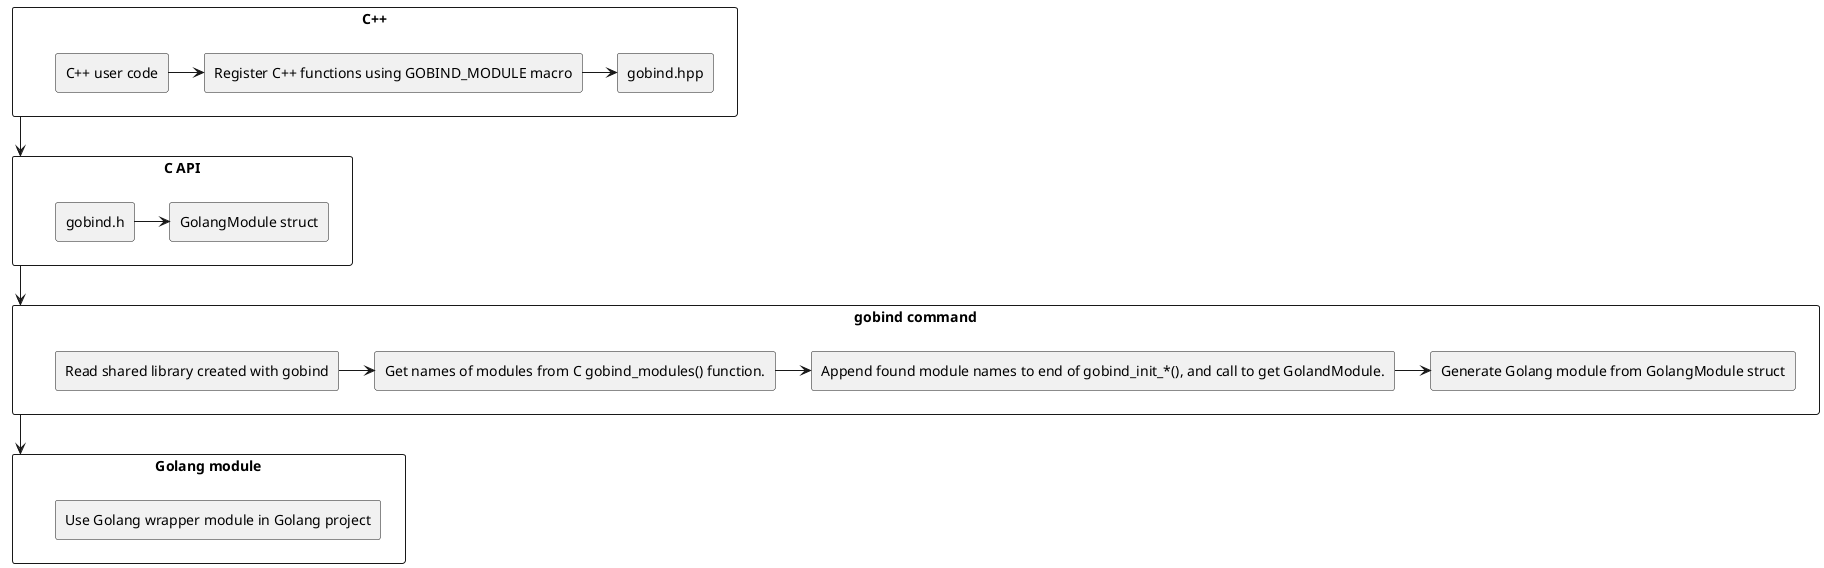 @startuml

rectangle "C++" as cpp {
  rectangle "C++ user code" as cpp_user_code
  rectangle "Register C++ functions using GOBIND_MODULE macro" as cpp_gobind_module_def
  rectangle "gobind.hpp" as cpp_gobind_hpp

  cpp_user_code -> cpp_gobind_module_def
  cpp_gobind_module_def -> cpp_gobind_hpp
}

rectangle "C API" as c_api {
  rectangle "gobind.h" as gobind_h
  rectangle "GolangModule struct" as golang_mod_struct

  gobind_h -> golang_mod_struct
}

rectangle "gobind command" as gobind_cmd {
  rectangle "Read shared library created with gobind" as gobind_shared_lib
  rectangle "Get names of modules from C gobind_modules() function." as gobind_call_gobind_modules
  rectangle "Append found module names to end of gobind_init_*(), and call to get GolandModule." as gobind_call_gobind_init
  rectangle "Generate Golang module from GolangModule struct" as gobind_gen

  gobind_shared_lib -> gobind_call_gobind_modules
  gobind_call_gobind_modules -> gobind_call_gobind_init
  gobind_call_gobind_init -> gobind_gen
}

rectangle "Golang module" as golang_mod {
  rectangle "Use Golang wrapper module in Golang project"
}

cpp -d-> c_api
c_api -d-> gobind_cmd
gobind_cmd -d-> golang_mod

@enduml
